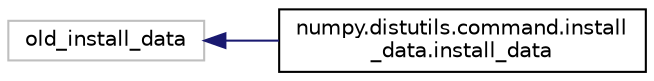 digraph "Graphical Class Hierarchy"
{
 // LATEX_PDF_SIZE
  edge [fontname="Helvetica",fontsize="10",labelfontname="Helvetica",labelfontsize="10"];
  node [fontname="Helvetica",fontsize="10",shape=record];
  rankdir="LR";
  Node10080 [label="old_install_data",height=0.2,width=0.4,color="grey75", fillcolor="white", style="filled",tooltip=" "];
  Node10080 -> Node0 [dir="back",color="midnightblue",fontsize="10",style="solid",fontname="Helvetica"];
  Node0 [label="numpy.distutils.command.install\l_data.install_data",height=0.2,width=0.4,color="black", fillcolor="white", style="filled",URL="$classnumpy_1_1distutils_1_1command_1_1install__data_1_1install__data.html",tooltip=" "];
}
